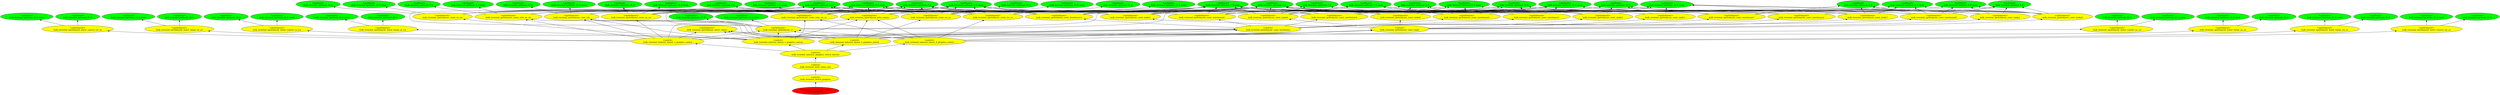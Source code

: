 digraph {
rankdir="BT"
bulk_terminal_spriteset_1_0 [fillcolor=green style="filled" label="<spriteset>\nbulk_terminal_spriteset_1_0"]
bulk_terminal_spriteset_1_0_snow [fillcolor=green style="filled" label="<spriteset>\nbulk_terminal_spriteset_1_0_snow"]
bulk_terminal_spriteset_2_0 [fillcolor=green style="filled" label="<spriteset>\nbulk_terminal_spriteset_2_0"]
bulk_terminal_spriteset_2_0_snow [fillcolor=green style="filled" label="<spriteset>\nbulk_terminal_spriteset_2_0_snow"]
bulk_terminal_spriteset_3_0 [fillcolor=green style="filled" label="<spriteset>\nbulk_terminal_spriteset_3_0"]
bulk_terminal_spriteset_3_0_snow [fillcolor=green style="filled" label="<spriteset>\nbulk_terminal_spriteset_3_0_snow"]
bulk_terminal_spriteset_4_0 [fillcolor=green style="filled" label="<spriteset>\nbulk_terminal_spriteset_4_0"]
bulk_terminal_spriteset_4_0_snow [fillcolor=green style="filled" label="<spriteset>\nbulk_terminal_spriteset_4_0_snow"]
bulk_terminal_spriteset_5_0 [fillcolor=green style="filled" label="<spriteset>\nbulk_terminal_spriteset_5_0"]
bulk_terminal_spriteset_5_0_snow [fillcolor=green style="filled" label="<spriteset>\nbulk_terminal_spriteset_5_0_snow"]
bulk_terminal_spriteset_6_0 [fillcolor=green style="filled" label="<spriteset>\nbulk_terminal_spriteset_6_0"]
bulk_terminal_spriteset_6_0_snow [fillcolor=green style="filled" label="<spriteset>\nbulk_terminal_spriteset_6_0_snow"]
bulk_terminal_spriteset_7_0 [fillcolor=green style="filled" label="<spriteset>\nbulk_terminal_spriteset_7_0"]
bulk_terminal_spriteset_7_0_snow [fillcolor=green style="filled" label="<spriteset>\nbulk_terminal_spriteset_7_0_snow"]
bulk_terminal_spriteset_8_0 [fillcolor=green style="filled" label="<spriteset>\nbulk_terminal_spriteset_8_0"]
bulk_terminal_spriteset_8_0_snow [fillcolor=green style="filled" label="<spriteset>\nbulk_terminal_spriteset_8_0_snow"]
bulk_terminal_spriteset_9_0 [fillcolor=green style="filled" label="<spriteset>\nbulk_terminal_spriteset_9_0"]
bulk_terminal_spriteset_9_0_snow [fillcolor=green style="filled" label="<spriteset>\nbulk_terminal_spriteset_9_0_snow"]
bulk_terminal_spriteset_10_0 [fillcolor=green style="filled" label="<spriteset>\nbulk_terminal_spriteset_10_0"]
bulk_terminal_spriteset_10_0_snow [fillcolor=green style="filled" label="<spriteset>\nbulk_terminal_spriteset_10_0_snow"]
bulk_terminal_spriteset_11_0 [fillcolor=green style="filled" label="<spriteset>\nbulk_terminal_spriteset_11_0"]
bulk_terminal_spriteset_11_0_snow [fillcolor=green style="filled" label="<spriteset>\nbulk_terminal_spriteset_11_0_snow"]
bulk_terminal_spriteset_12_0 [fillcolor=green style="filled" label="<spriteset>\nbulk_terminal_spriteset_12_0"]
bulk_terminal_spriteset_12_0_snow [fillcolor=green style="filled" label="<spriteset>\nbulk_terminal_spriteset_12_0_snow"]
bulk_terminal_spriteset_13_0 [fillcolor=green style="filled" label="<spriteset>\nbulk_terminal_spriteset_13_0"]
bulk_terminal_spriteset_13_0_snow [fillcolor=green style="filled" label="<spriteset>\nbulk_terminal_spriteset_13_0_snow"]
bulk_terminal_spriteset_14_0 [fillcolor=green style="filled" label="<spriteset>\nbulk_terminal_spriteset_14_0"]
bulk_terminal_spriteset_14_0_snow [fillcolor=green style="filled" label="<spriteset>\nbulk_terminal_spriteset_14_0_snow"]
bulk_terminal_spriteset_15_0 [fillcolor=green style="filled" label="<spriteset>\nbulk_terminal_spriteset_15_0"]
bulk_terminal_spriteset_15_0_snow [fillcolor=green style="filled" label="<spriteset>\nbulk_terminal_spriteset_15_0_snow"]
bulk_terminal_spriteset_16_0 [fillcolor=green style="filled" label="<spriteset>\nbulk_terminal_spriteset_16_0"]
bulk_terminal_spriteset_16_0_snow [fillcolor=green style="filled" label="<spriteset>\nbulk_terminal_spriteset_16_0_snow"]
bulk_terminal_spriteset_17_0 [fillcolor=green style="filled" label="<spriteset>\nbulk_terminal_spriteset_17_0"]
bulk_terminal_spriteset_17_0_snow [fillcolor=green style="filled" label="<spriteset>\nbulk_terminal_spriteset_17_0_snow"]
bulk_terminal_spriteset_18_0 [fillcolor=green style="filled" label="<spriteset>\nbulk_terminal_spriteset_18_0"]
bulk_terminal_spriteset_18_0_snow [fillcolor=green style="filled" label="<spriteset>\nbulk_terminal_spriteset_18_0_snow"]
bulk_terminal_spriteset_19_0 [fillcolor=green style="filled" label="<spriteset>\nbulk_terminal_spriteset_19_0"]
bulk_terminal_spriteset_19_0_snow [fillcolor=green style="filled" label="<spriteset>\nbulk_terminal_spriteset_19_0_snow"]
bulk_terminal_spriteset_20_0 [fillcolor=green style="filled" label="<spriteset>\nbulk_terminal_spriteset_20_0"]
bulk_terminal_spriteset_20_0_snow [fillcolor=green style="filled" label="<spriteset>\nbulk_terminal_spriteset_20_0_snow"]
bulk_terminal_spriteset_21_0 [fillcolor=green style="filled" label="<spriteset>\nbulk_terminal_spriteset_21_0"]
bulk_terminal_spriteset_21_0_snow [fillcolor=green style="filled" label="<spriteset>\nbulk_terminal_spriteset_21_0_snow"]
bulk_terminal_spriteset_22_0 [fillcolor=green style="filled" label="<spriteset>\nbulk_terminal_spriteset_22_0"]
bulk_terminal_spriteset_22_0_snow [fillcolor=green style="filled" label="<spriteset>\nbulk_terminal_spriteset_22_0_snow"]
bulk_terminal_spriteset_23_0 [fillcolor=green style="filled" label="<spriteset>\nbulk_terminal_spriteset_23_0"]
bulk_terminal_spriteset_23_0_snow [fillcolor=green style="filled" label="<spriteset>\nbulk_terminal_spriteset_23_0_snow"]
bulk_terminal_spriteset_24_0 [fillcolor=green style="filled" label="<spriteset>\nbulk_terminal_spriteset_24_0"]
bulk_terminal_spriteset_24_0_snow [fillcolor=green style="filled" label="<spriteset>\nbulk_terminal_spriteset_24_0_snow"]
bulk_terminal_spriteset_25_0 [fillcolor=green style="filled" label="<spriteset>\nbulk_terminal_spriteset_25_0"]
bulk_terminal_spriteset_25_0_snow [fillcolor=green style="filled" label="<spriteset>\nbulk_terminal_spriteset_25_0_snow"]
bulk_terminal_spritelayout_crane_rails_nw_se [fillcolor=yellow style="filled" label="<spritelayout>\nbulk_terminal_spritelayout_crane_rails_nw_se"]
bulk_terminal_spritelayout_crane_rails_ne_sw [fillcolor=yellow style="filled" label="<spritelayout>\nbulk_terminal_spritelayout_crane_rails_ne_sw"]
bulk_terminal_spritelayout_11 [fillcolor=yellow style="filled" label="<spritelayout>\nbulk_terminal_spritelayout_11"]
bulk_terminal_spritelayout_water_barge_sw_ne [fillcolor=yellow style="filled" label="<spritelayout>\nbulk_terminal_spritelayout_water_barge_sw_ne"]
bulk_terminal_spritelayout_water_barge_ne_sw [fillcolor=yellow style="filled" label="<spritelayout>\nbulk_terminal_spritelayout_water_barge_ne_sw"]
bulk_terminal_spritelayout_water_barge_se_nw [fillcolor=yellow style="filled" label="<spritelayout>\nbulk_terminal_spritelayout_water_barge_se_nw"]
bulk_terminal_spritelayout_water_barge_nw_se [fillcolor=yellow style="filled" label="<spritelayout>\nbulk_terminal_spritelayout_water_barge_nw_se"]
bulk_terminal_spritelayout_water_empty [fillcolor=yellow style="filled" label="<spritelayout>\nbulk_terminal_spritelayout_water_empty"]
bulk_terminal_spritelayout_water_coaster_ne_sw [fillcolor=yellow style="filled" label="<spritelayout>\nbulk_terminal_spritelayout_water_coaster_ne_sw"]
bulk_terminal_spritelayout_water_coaster_nw_se [fillcolor=yellow style="filled" label="<spritelayout>\nbulk_terminal_spritelayout_water_coaster_nw_se"]
bulk_terminal_spritelayout_water_coaster_se_nw [fillcolor=yellow style="filled" label="<spritelayout>\nbulk_terminal_spritelayout_water_coaster_se_nw"]
bulk_terminal_spritelayout_water_coaster_sw_ne [fillcolor=yellow style="filled" label="<spritelayout>\nbulk_terminal_spritelayout_water_coaster_sw_ne"]
bulk_terminal_spritelayout_cone_silo [fillcolor=yellow style="filled" label="<spritelayout>\nbulk_terminal_spritelayout_cone_silo"]
bulk_terminal_spritelayout_crane_nw_se [fillcolor=yellow style="filled" label="<spritelayout>\nbulk_terminal_spritelayout_crane_nw_se"]
bulk_terminal_spritelayout_crane_sw_ne [fillcolor=yellow style="filled" label="<spritelayout>\nbulk_terminal_spritelayout_crane_sw_ne"]
bulk_terminal_spritelayout_crane_ne_sw [fillcolor=yellow style="filled" label="<spritelayout>\nbulk_terminal_spritelayout_crane_ne_sw"]
bulk_terminal_spritelayout_crane_se_nw [fillcolor=yellow style="filled" label="<spritelayout>\nbulk_terminal_spritelayout_crane_se_nw"]
bulk_terminal_spritelayout_jetty_empty [fillcolor=yellow style="filled" label="<spritelayout>\nbulk_terminal_spritelayout_jetty_empty"]
bulk_terminal_spritelayout_coast_tanks1 [fillcolor=yellow style="filled" label="<spritelayout>\nbulk_terminal_spritelayout_coast_tanks1"]
bulk_terminal_spritelayout_coast_tanks2 [fillcolor=yellow style="filled" label="<spritelayout>\nbulk_terminal_spritelayout_coast_tanks2"]
bulk_terminal_spritelayout_coast_tanks3 [fillcolor=yellow style="filled" label="<spritelayout>\nbulk_terminal_spritelayout_coast_tanks3"]
bulk_terminal_spritelayout_coast_tanks4 [fillcolor=yellow style="filled" label="<spritelayout>\nbulk_terminal_spritelayout_coast_tanks4"]
bulk_terminal_spritelayout_coast_tanks5 [fillcolor=yellow style="filled" label="<spritelayout>\nbulk_terminal_spritelayout_coast_tanks5"]
bulk_terminal_spritelayout_coast_tanks6 [fillcolor=yellow style="filled" label="<spritelayout>\nbulk_terminal_spritelayout_coast_tanks6"]
bulk_terminal_spritelayout_coast_tanks7 [fillcolor=yellow style="filled" label="<spritelayout>\nbulk_terminal_spritelayout_coast_tanks7"]
bulk_terminal_spritelayout_coast_tanks8 [fillcolor=yellow style="filled" label="<spritelayout>\nbulk_terminal_spritelayout_coast_tanks8"]
bulk_terminal_spritelayout_coast_warehouse1 [fillcolor=yellow style="filled" label="<spritelayout>\nbulk_terminal_spritelayout_coast_warehouse1"]
bulk_terminal_spritelayout_coast_warehouse2 [fillcolor=yellow style="filled" label="<spritelayout>\nbulk_terminal_spritelayout_coast_warehouse2"]
bulk_terminal_spritelayout_coast_warehouse3 [fillcolor=yellow style="filled" label="<spritelayout>\nbulk_terminal_spritelayout_coast_warehouse3"]
bulk_terminal_spritelayout_coast_warehouse4 [fillcolor=yellow style="filled" label="<spritelayout>\nbulk_terminal_spritelayout_coast_warehouse4"]
bulk_terminal_spritelayout_coast_warehouse5 [fillcolor=yellow style="filled" label="<spritelayout>\nbulk_terminal_spritelayout_coast_warehouse5"]
bulk_terminal_spritelayout_coast_warehouse6 [fillcolor=yellow style="filled" label="<spritelayout>\nbulk_terminal_spritelayout_coast_warehouse6"]
bulk_terminal_spritelayout_coast_warehouse7 [fillcolor=yellow style="filled" label="<spritelayout>\nbulk_terminal_spritelayout_coast_warehouse7"]
bulk_terminal_spritelayout_coast_warehouse8 [fillcolor=yellow style="filled" label="<spritelayout>\nbulk_terminal_spritelayout_coast_warehouse8"]
bulk_terminal_spritelayout_coast_tanks [fillcolor=yellow style="filled" label="<switch>\nbulk_terminal_spritelayout_coast_tanks"]
bulk_terminal_spritelayout_coast_warehouse [fillcolor=yellow style="filled" label="<switch>\nbulk_terminal_spritelayout_coast_warehouse"]
bulk_terminal_industry_layout_1_graphics_switch [fillcolor=yellow style="filled" label="<switch>\nbulk_terminal_industry_layout_1_graphics_switch"]
bulk_terminal_industry_layout_2_graphics_switch [fillcolor=yellow style="filled" label="<switch>\nbulk_terminal_industry_layout_2_graphics_switch"]
bulk_terminal_industry_layout_3_graphics_switch [fillcolor=yellow style="filled" label="<switch>\nbulk_terminal_industry_layout_3_graphics_switch"]
bulk_terminal_industry_layout_4_graphics_switch [fillcolor=yellow style="filled" label="<switch>\nbulk_terminal_industry_layout_4_graphics_switch"]
bulk_terminal_industry_graphics_switch_layouts [fillcolor=yellow style="filled" label="<switch>\nbulk_terminal_industry_graphics_switch_layouts"]
bulk_terminal_store_temp_vars [fillcolor=yellow style="filled" label="<switch>\nbulk_terminal_store_temp_vars"]
bulk_terminal_switch_graphics [fillcolor=yellow style="filled" label="<switch>\nbulk_terminal_switch_graphics"]
bulk_terminal_tile_1 [fillcolor=red style="filled" label="FEAT_INDUSTRYTILES <222>\nbulk_terminal_tile_1"]
bulk_terminal_spritelayout_coast_tanks5->bulk_terminal_spriteset_6_0_snow
bulk_terminal_spritelayout_crane_nw_se->bulk_terminal_spriteset_15_0
bulk_terminal_spritelayout_crane_se_nw->bulk_terminal_spriteset_1_0
bulk_terminal_spritelayout_coast_tanks8->bulk_terminal_spriteset_1_0_snow
bulk_terminal_spritelayout_coast_tanks1->bulk_terminal_spriteset_1_0_snow
bulk_terminal_spritelayout_coast_tanks->bulk_terminal_spritelayout_coast_tanks6
bulk_terminal_industry_layout_3_graphics_switch->bulk_terminal_spritelayout_coast_tanks
bulk_terminal_spritelayout_crane_ne_sw->bulk_terminal_spriteset_5_0_snow
bulk_terminal_spritelayout_crane_se_nw->bulk_terminal_spriteset_16_0
bulk_terminal_industry_layout_4_graphics_switch->bulk_terminal_spritelayout_water_coaster_nw_se
bulk_terminal_industry_layout_1_graphics_switch->bulk_terminal_spritelayout_crane_se_nw
bulk_terminal_spritelayout_coast_warehouse5->bulk_terminal_spriteset_6_0_snow
bulk_terminal_spritelayout_crane_se_nw->bulk_terminal_spriteset_1_0_snow
bulk_terminal_spritelayout_coast_tanks4->bulk_terminal_spriteset_1_0
bulk_terminal_spritelayout_coast_tanks3->bulk_terminal_spriteset_1_0
bulk_terminal_tile_1->bulk_terminal_switch_graphics
bulk_terminal_spritelayout_cone_silo->bulk_terminal_spriteset_5_0
bulk_terminal_spritelayout_crane_se_nw->bulk_terminal_spriteset_4_0_snow
bulk_terminal_industry_layout_2_graphics_switch->bulk_terminal_spritelayout_cone_silo
bulk_terminal_spritelayout_coast_tanks6->bulk_terminal_spriteset_7_0_snow
bulk_terminal_spritelayout_coast_tanks5->bulk_terminal_spriteset_1_0_snow
bulk_terminal_spritelayout_coast_warehouse8->bulk_terminal_spriteset_13_0_snow
bulk_terminal_spritelayout_crane_nw_se->bulk_terminal_spriteset_4_0_snow
bulk_terminal_spritelayout_crane_rails_ne_sw->bulk_terminal_spriteset_1_0
bulk_terminal_spritelayout_cone_silo->bulk_terminal_spriteset_12_0
bulk_terminal_spritelayout_coast_warehouse1->bulk_terminal_spriteset_1_0_snow
bulk_terminal_industry_layout_2_graphics_switch->bulk_terminal_spritelayout_crane_ne_sw
bulk_terminal_spritelayout_crane_se_nw->bulk_terminal_spriteset_5_0
bulk_terminal_spritelayout_coast_warehouse3->bulk_terminal_spriteset_13_0
bulk_terminal_spritelayout_coast_warehouse7->bulk_terminal_spriteset_13_0
bulk_terminal_spritelayout_cone_silo->bulk_terminal_spriteset_12_0_snow
bulk_terminal_spritelayout_coast_warehouse6->bulk_terminal_spriteset_4_0_snow
bulk_terminal_spritelayout_cone_silo->bulk_terminal_spriteset_1_0_snow
bulk_terminal_spritelayout_cone_silo->bulk_terminal_spriteset_5_0_snow
bulk_terminal_industry_layout_1_graphics_switch->bulk_terminal_spritelayout_jetty_empty
bulk_terminal_spritelayout_coast_tanks4->bulk_terminal_spriteset_6_0_snow
bulk_terminal_spritelayout_coast_tanks4->bulk_terminal_spriteset_6_0
bulk_terminal_industry_layout_4_graphics_switch->bulk_terminal_spritelayout_11
bulk_terminal_spritelayout_coast_tanks5->bulk_terminal_spriteset_10_0_snow
bulk_terminal_spritelayout_jetty_empty->bulk_terminal_spriteset_4_0
bulk_terminal_spritelayout_crane_rails_ne_sw->bulk_terminal_spriteset_1_0_snow
bulk_terminal_spritelayout_crane_ne_sw->bulk_terminal_spriteset_14_0
bulk_terminal_spritelayout_jetty_empty->bulk_terminal_spriteset_5_0_snow
bulk_terminal_spritelayout_crane_nw_se->bulk_terminal_spriteset_1_0
bulk_terminal_spritelayout_coast_tanks3->bulk_terminal_spriteset_4_0_snow
bulk_terminal_spritelayout_crane_rails_nw_se->bulk_terminal_spriteset_4_0
bulk_terminal_spritelayout_coast_tanks8->bulk_terminal_spriteset_10_0_snow
bulk_terminal_spritelayout_coast_tanks3->bulk_terminal_spriteset_1_0_snow
bulk_terminal_spritelayout_coast_warehouse2->bulk_terminal_spriteset_1_0
bulk_terminal_industry_layout_2_graphics_switch->bulk_terminal_spritelayout_crane_rails_ne_sw
bulk_terminal_spritelayout_coast_tanks->bulk_terminal_spritelayout_coast_tanks7
bulk_terminal_spritelayout_coast_tanks->bulk_terminal_spritelayout_coast_tanks4
bulk_terminal_spritelayout_coast_warehouse7->bulk_terminal_spriteset_1_0
bulk_terminal_spritelayout_crane_rails_ne_sw->bulk_terminal_spriteset_4_0
bulk_terminal_industry_layout_3_graphics_switch->bulk_terminal_spritelayout_crane_sw_ne
bulk_terminal_spritelayout_water_barge_sw_ne->bulk_terminal_spriteset_18_0
bulk_terminal_spritelayout_coast_warehouse8->bulk_terminal_spriteset_8_0
bulk_terminal_spritelayout_coast_warehouse6->bulk_terminal_spriteset_4_0
bulk_terminal_spritelayout_coast_tanks2->bulk_terminal_spriteset_10_0_snow
bulk_terminal_spritelayout_crane_ne_sw->bulk_terminal_spriteset_14_0_snow
bulk_terminal_spritelayout_crane_rails_nw_se->bulk_terminal_spriteset_5_0
bulk_terminal_spritelayout_coast_tanks8->bulk_terminal_spriteset_9_0_snow
bulk_terminal_spritelayout_coast_tanks4->bulk_terminal_spriteset_10_0_snow
bulk_terminal_spritelayout_crane_sw_ne->bulk_terminal_spriteset_1_0_snow
bulk_terminal_spritelayout_crane_ne_sw->bulk_terminal_spriteset_1_0
bulk_terminal_industry_layout_4_graphics_switch->bulk_terminal_spritelayout_water_empty
bulk_terminal_spritelayout_coast_tanks7->bulk_terminal_spriteset_8_0_snow
bulk_terminal_spritelayout_water_coaster_nw_se->bulk_terminal_spriteset_23_0_snow
bulk_terminal_spritelayout_coast_tanks1->bulk_terminal_spriteset_10_0_snow
bulk_terminal_spritelayout_coast_tanks8->bulk_terminal_spriteset_1_0
bulk_terminal_industry_layout_1_graphics_switch->bulk_terminal_spritelayout_coast_warehouse
bulk_terminal_spritelayout_coast_warehouse6->bulk_terminal_spriteset_7_0
bulk_terminal_spritelayout_coast_tanks1->bulk_terminal_spriteset_1_0
bulk_terminal_spritelayout_11->bulk_terminal_spriteset_11_0_snow
bulk_terminal_spritelayout_11->bulk_terminal_spriteset_4_0_snow
bulk_terminal_spritelayout_coast_tanks8->bulk_terminal_spriteset_8_0
bulk_terminal_spritelayout_coast_tanks3->bulk_terminal_spriteset_4_0
bulk_terminal_spritelayout_coast_warehouse7->bulk_terminal_spriteset_8_0
bulk_terminal_spritelayout_coast_tanks6->bulk_terminal_spriteset_7_0
bulk_terminal_spritelayout_coast_tanks2->bulk_terminal_spriteset_10_0
bulk_terminal_spritelayout_coast_warehouse5->bulk_terminal_spriteset_7_0
bulk_terminal_spritelayout_coast_warehouse6->bulk_terminal_spriteset_1_0
bulk_terminal_industry_layout_2_graphics_switch->bulk_terminal_spritelayout_water_barge_sw_ne
bulk_terminal_spritelayout_coast_warehouse4->bulk_terminal_spriteset_5_0_snow
bulk_terminal_spritelayout_coast_warehouse3->bulk_terminal_spriteset_5_0_snow
bulk_terminal_spritelayout_coast_tanks7->bulk_terminal_spriteset_1_0
bulk_terminal_spritelayout_crane_sw_ne->bulk_terminal_spriteset_4_0_snow
bulk_terminal_spritelayout_coast_warehouse2->bulk_terminal_spriteset_9_0_snow
bulk_terminal_spritelayout_coast_warehouse3->bulk_terminal_spriteset_13_0_snow
bulk_terminal_spritelayout_water_barge_se_nw->bulk_terminal_spriteset_20_0_snow
bulk_terminal_spritelayout_crane_rails_nw_se->bulk_terminal_spriteset_2_0_snow
bulk_terminal_industry_layout_4_graphics_switch->bulk_terminal_spritelayout_jetty_empty
bulk_terminal_spritelayout_coast_warehouse4->bulk_terminal_spriteset_1_0
bulk_terminal_spritelayout_crane_se_nw->bulk_terminal_spriteset_16_0_snow
bulk_terminal_spritelayout_coast_tanks3->bulk_terminal_spriteset_5_0_snow
bulk_terminal_spritelayout_coast_tanks6->bulk_terminal_spriteset_10_0_snow
bulk_terminal_industry_graphics_switch_layouts->bulk_terminal_industry_layout_2_graphics_switch
bulk_terminal_industry_graphics_switch_layouts->bulk_terminal_industry_layout_3_graphics_switch
bulk_terminal_spritelayout_coast_warehouse7->bulk_terminal_spriteset_13_0_snow
bulk_terminal_spritelayout_crane_sw_ne->bulk_terminal_spriteset_4_0
bulk_terminal_spritelayout_coast_warehouse5->bulk_terminal_spriteset_13_0_snow
bulk_terminal_industry_layout_4_graphics_switch->bulk_terminal_spritelayout_crane_nw_se
bulk_terminal_spritelayout_coast_tanks7->bulk_terminal_spriteset_8_0
bulk_terminal_industry_layout_2_graphics_switch->bulk_terminal_spritelayout_jetty_empty
bulk_terminal_spritelayout_coast_warehouse->bulk_terminal_spritelayout_coast_warehouse8
bulk_terminal_spritelayout_crane_nw_se->bulk_terminal_spriteset_5_0
bulk_terminal_spritelayout_coast_warehouse1->bulk_terminal_spriteset_13_0
bulk_terminal_industry_layout_4_graphics_switch->bulk_terminal_spritelayout_coast_tanks
bulk_terminal_spritelayout_crane_nw_se->bulk_terminal_spriteset_4_0
bulk_terminal_spritelayout_water_barge_nw_se->bulk_terminal_spriteset_21_0_snow
bulk_terminal_spritelayout_jetty_empty->bulk_terminal_spriteset_1_0
bulk_terminal_spritelayout_crane_nw_se->bulk_terminal_spriteset_15_0_snow
bulk_terminal_spritelayout_crane_rails_ne_sw->bulk_terminal_spriteset_3_0_snow
bulk_terminal_spritelayout_coast_warehouse->bulk_terminal_spritelayout_coast_warehouse2
bulk_terminal_spritelayout_crane_ne_sw->bulk_terminal_spriteset_4_0_snow
bulk_terminal_spritelayout_crane_nw_se->bulk_terminal_spriteset_1_0_snow
bulk_terminal_industry_layout_2_graphics_switch->bulk_terminal_spritelayout_11
bulk_terminal_spritelayout_coast_tanks->bulk_terminal_spritelayout_coast_tanks2
bulk_terminal_spritelayout_water_coaster_nw_se->bulk_terminal_spriteset_23_0
bulk_terminal_spritelayout_coast_tanks8->bulk_terminal_spriteset_10_0
bulk_terminal_store_temp_vars->bulk_terminal_industry_graphics_switch_layouts
bulk_terminal_spritelayout_coast_warehouse->bulk_terminal_spritelayout_coast_warehouse6
bulk_terminal_industry_layout_4_graphics_switch->bulk_terminal_spritelayout_coast_warehouse
bulk_terminal_spritelayout_coast_tanks5->bulk_terminal_spriteset_6_0
bulk_terminal_industry_layout_1_graphics_switch->bulk_terminal_spritelayout_water_barge_se_nw
bulk_terminal_spritelayout_coast_tanks8->bulk_terminal_spriteset_8_0_snow
bulk_terminal_spritelayout_coast_warehouse3->bulk_terminal_spriteset_4_0_snow
bulk_terminal_spritelayout_coast_warehouse3->bulk_terminal_spriteset_4_0
bulk_terminal_spritelayout_coast_tanks->bulk_terminal_spritelayout_coast_tanks8
bulk_terminal_spritelayout_coast_warehouse8->bulk_terminal_spriteset_9_0
bulk_terminal_spritelayout_water_coaster_sw_ne->bulk_terminal_spriteset_25_0_snow
bulk_terminal_spritelayout_coast_tanks6->bulk_terminal_spriteset_10_0
bulk_terminal_spritelayout_coast_warehouse8->bulk_terminal_spriteset_9_0_snow
bulk_terminal_spritelayout_coast_warehouse4->bulk_terminal_spriteset_1_0_snow
bulk_terminal_industry_layout_1_graphics_switch->bulk_terminal_spritelayout_crane_rails_nw_se
bulk_terminal_spritelayout_coast_tanks8->bulk_terminal_spriteset_9_0
bulk_terminal_spritelayout_crane_ne_sw->bulk_terminal_spriteset_1_0_snow
bulk_terminal_spritelayout_coast_warehouse2->bulk_terminal_spriteset_13_0
bulk_terminal_spritelayout_water_barge_se_nw->bulk_terminal_spriteset_20_0
bulk_terminal_spritelayout_coast_warehouse->bulk_terminal_spritelayout_coast_warehouse4
bulk_terminal_spritelayout_coast_warehouse7->bulk_terminal_spriteset_8_0_snow
bulk_terminal_spritelayout_crane_rails_ne_sw->bulk_terminal_spriteset_5_0_snow
bulk_terminal_spritelayout_coast_warehouse4->bulk_terminal_spriteset_5_0
bulk_terminal_industry_layout_1_graphics_switch->bulk_terminal_spritelayout_11
bulk_terminal_spritelayout_coast_tanks2->bulk_terminal_spriteset_1_0
bulk_terminal_spritelayout_coast_tanks5->bulk_terminal_spriteset_7_0
bulk_terminal_industry_layout_2_graphics_switch->bulk_terminal_spritelayout_water_empty
bulk_terminal_spritelayout_coast_warehouse3->bulk_terminal_spriteset_1_0_snow
bulk_terminal_spritelayout_crane_se_nw->bulk_terminal_spriteset_5_0_snow
bulk_terminal_spritelayout_coast_tanks->bulk_terminal_spritelayout_coast_tanks5
bulk_terminal_spritelayout_coast_warehouse5->bulk_terminal_spriteset_1_0
bulk_terminal_spritelayout_water_coaster_sw_ne->bulk_terminal_spriteset_25_0
bulk_terminal_industry_layout_3_graphics_switch->bulk_terminal_spritelayout_11
bulk_terminal_spritelayout_crane_ne_sw->bulk_terminal_spriteset_5_0
bulk_terminal_spritelayout_11->bulk_terminal_spriteset_1_0
bulk_terminal_spritelayout_coast_tanks->bulk_terminal_spritelayout_coast_tanks1
bulk_terminal_spritelayout_coast_tanks2->bulk_terminal_spriteset_9_0
bulk_terminal_spritelayout_coast_warehouse7->bulk_terminal_spriteset_1_0_snow
bulk_terminal_spritelayout_coast_warehouse3->bulk_terminal_spriteset_1_0
bulk_terminal_spritelayout_water_barge_ne_sw->bulk_terminal_spriteset_19_0_snow
bulk_terminal_industry_layout_4_graphics_switch->bulk_terminal_spritelayout_water_barge_nw_se
bulk_terminal_industry_layout_3_graphics_switch->bulk_terminal_spritelayout_crane_rails_ne_sw
bulk_terminal_spritelayout_coast_tanks5->bulk_terminal_spriteset_10_0
bulk_terminal_spritelayout_cone_silo->bulk_terminal_spriteset_4_0_snow
bulk_terminal_spritelayout_coast_warehouse8->bulk_terminal_spriteset_13_0
bulk_terminal_spritelayout_coast_tanks4->bulk_terminal_spriteset_5_0
bulk_terminal_spritelayout_cone_silo->bulk_terminal_spriteset_1_0
bulk_terminal_spritelayout_crane_rails_nw_se->bulk_terminal_spriteset_1_0_snow
bulk_terminal_spritelayout_coast_warehouse5->bulk_terminal_spriteset_1_0_snow
bulk_terminal_spritelayout_crane_rails_nw_se->bulk_terminal_spriteset_5_0_snow
bulk_terminal_spritelayout_coast_warehouse5->bulk_terminal_spriteset_6_0
bulk_terminal_spritelayout_water_coaster_ne_sw->bulk_terminal_spriteset_22_0_snow
bulk_terminal_industry_layout_4_graphics_switch->bulk_terminal_spritelayout_crane_rails_nw_se
bulk_terminal_spritelayout_crane_sw_ne->bulk_terminal_spriteset_5_0
bulk_terminal_spritelayout_coast_tanks6->bulk_terminal_spriteset_1_0
bulk_terminal_spritelayout_jetty_empty->bulk_terminal_spriteset_5_0
bulk_terminal_industry_layout_3_graphics_switch->bulk_terminal_spritelayout_coast_warehouse
bulk_terminal_spritelayout_coast_warehouse8->bulk_terminal_spriteset_8_0_snow
bulk_terminal_spritelayout_crane_rails_nw_se->bulk_terminal_spriteset_2_0
bulk_terminal_industry_layout_2_graphics_switch->bulk_terminal_spritelayout_coast_tanks
bulk_terminal_industry_layout_2_graphics_switch->bulk_terminal_spritelayout_water_coaster_sw_ne
bulk_terminal_spritelayout_coast_tanks7->bulk_terminal_spriteset_10_0
bulk_terminal_spritelayout_water_barge_nw_se->bulk_terminal_spriteset_21_0
bulk_terminal_spritelayout_coast_tanks5->bulk_terminal_spriteset_1_0
bulk_terminal_spritelayout_coast_tanks1->bulk_terminal_spriteset_10_0
bulk_terminal_spritelayout_coast_tanks2->bulk_terminal_spriteset_9_0_snow
bulk_terminal_spritelayout_coast_tanks4->bulk_terminal_spriteset_5_0_snow
bulk_terminal_spritelayout_coast_warehouse5->bulk_terminal_spriteset_13_0
bulk_terminal_spritelayout_coast_tanks->bulk_terminal_spritelayout_coast_tanks3
bulk_terminal_spritelayout_coast_tanks7->bulk_terminal_spriteset_1_0_snow
bulk_terminal_spritelayout_coast_warehouse1->bulk_terminal_spriteset_13_0_snow
bulk_terminal_industry_graphics_switch_layouts->bulk_terminal_industry_layout_1_graphics_switch
bulk_terminal_spritelayout_water_coaster_se_nw->bulk_terminal_spriteset_24_0
bulk_terminal_spritelayout_crane_nw_se->bulk_terminal_spriteset_5_0_snow
bulk_terminal_spritelayout_coast_tanks3->bulk_terminal_spriteset_10_0
bulk_terminal_spritelayout_coast_warehouse6->bulk_terminal_spriteset_7_0_snow
bulk_terminal_industry_layout_2_graphics_switch->bulk_terminal_spritelayout_coast_warehouse
bulk_terminal_spritelayout_coast_warehouse6->bulk_terminal_spriteset_13_0_snow
bulk_terminal_industry_layout_1_graphics_switch->bulk_terminal_spritelayout_water_coaster_se_nw
bulk_terminal_spritelayout_coast_warehouse8->bulk_terminal_spriteset_1_0_snow
bulk_terminal_spritelayout_water_barge_ne_sw->bulk_terminal_spriteset_19_0
bulk_terminal_spritelayout_water_coaster_ne_sw->bulk_terminal_spriteset_22_0
bulk_terminal_spritelayout_coast_tanks2->bulk_terminal_spriteset_1_0_snow
bulk_terminal_spritelayout_water_barge_sw_ne->bulk_terminal_spriteset_18_0_snow
bulk_terminal_spritelayout_coast_warehouse2->bulk_terminal_spriteset_13_0_snow
bulk_terminal_spritelayout_coast_tanks4->bulk_terminal_spriteset_1_0_snow
bulk_terminal_spritelayout_coast_warehouse8->bulk_terminal_spriteset_1_0
bulk_terminal_industry_layout_1_graphics_switch->bulk_terminal_spritelayout_water_empty
bulk_terminal_spritelayout_coast_warehouse4->bulk_terminal_spriteset_13_0_snow
bulk_terminal_spritelayout_coast_tanks4->bulk_terminal_spriteset_10_0
bulk_terminal_spritelayout_cone_silo->bulk_terminal_spriteset_4_0
bulk_terminal_industry_layout_4_graphics_switch->bulk_terminal_spritelayout_cone_silo
bulk_terminal_spritelayout_coast_tanks6->bulk_terminal_spriteset_4_0_snow
bulk_terminal_spritelayout_coast_tanks5->bulk_terminal_spriteset_7_0_snow
bulk_terminal_spritelayout_coast_warehouse->bulk_terminal_spritelayout_coast_warehouse1
bulk_terminal_spritelayout_crane_rails_nw_se->bulk_terminal_spriteset_4_0_snow
bulk_terminal_spritelayout_coast_warehouse2->bulk_terminal_spriteset_1_0_snow
bulk_terminal_industry_layout_3_graphics_switch->bulk_terminal_spritelayout_water_barge_ne_sw
bulk_terminal_industry_layout_3_graphics_switch->bulk_terminal_spritelayout_cone_silo
bulk_terminal_spritelayout_coast_warehouse3->bulk_terminal_spriteset_5_0
bulk_terminal_spritelayout_jetty_empty->bulk_terminal_spriteset_1_0_snow
bulk_terminal_industry_layout_3_graphics_switch->bulk_terminal_spritelayout_water_empty
bulk_terminal_spritelayout_coast_warehouse6->bulk_terminal_spriteset_1_0_snow
bulk_terminal_spritelayout_crane_rails_ne_sw->bulk_terminal_spriteset_3_0
bulk_terminal_spritelayout_crane_rails_ne_sw->bulk_terminal_spriteset_4_0_snow
bulk_terminal_spritelayout_crane_sw_ne->bulk_terminal_spriteset_17_0_snow
bulk_terminal_spritelayout_water_coaster_se_nw->bulk_terminal_spriteset_24_0_snow
bulk_terminal_industry_layout_1_graphics_switch->bulk_terminal_spritelayout_cone_silo
bulk_terminal_spritelayout_coast_warehouse4->bulk_terminal_spriteset_6_0_snow
bulk_terminal_spritelayout_crane_ne_sw->bulk_terminal_spriteset_4_0
bulk_terminal_spritelayout_coast_warehouse->bulk_terminal_spritelayout_coast_warehouse5
bulk_terminal_spritelayout_coast_tanks3->bulk_terminal_spriteset_5_0
bulk_terminal_spritelayout_coast_warehouse5->bulk_terminal_spriteset_7_0_snow
bulk_terminal_spritelayout_jetty_empty->bulk_terminal_spriteset_4_0_snow
bulk_terminal_spritelayout_coast_warehouse->bulk_terminal_spritelayout_coast_warehouse3
bulk_terminal_spritelayout_crane_rails_nw_se->bulk_terminal_spriteset_1_0
bulk_terminal_spritelayout_crane_rails_ne_sw->bulk_terminal_spriteset_5_0
bulk_terminal_spritelayout_coast_tanks3->bulk_terminal_spriteset_10_0_snow
bulk_terminal_industry_graphics_switch_layouts->bulk_terminal_industry_layout_4_graphics_switch
bulk_terminal_switch_graphics->bulk_terminal_store_temp_vars
bulk_terminal_spritelayout_crane_se_nw->bulk_terminal_spriteset_4_0
bulk_terminal_spritelayout_coast_tanks6->bulk_terminal_spriteset_1_0_snow
bulk_terminal_spritelayout_coast_warehouse4->bulk_terminal_spriteset_6_0
bulk_terminal_spritelayout_11->bulk_terminal_spriteset_4_0
bulk_terminal_spritelayout_coast_warehouse4->bulk_terminal_spriteset_13_0
bulk_terminal_spritelayout_crane_sw_ne->bulk_terminal_spriteset_5_0_snow
bulk_terminal_spritelayout_coast_tanks7->bulk_terminal_spriteset_10_0_snow
bulk_terminal_spritelayout_crane_sw_ne->bulk_terminal_spriteset_17_0
bulk_terminal_spritelayout_coast_warehouse->bulk_terminal_spritelayout_coast_warehouse7
bulk_terminal_spritelayout_11->bulk_terminal_spriteset_11_0
bulk_terminal_spritelayout_11->bulk_terminal_spriteset_1_0_snow
bulk_terminal_spritelayout_coast_tanks6->bulk_terminal_spriteset_4_0
bulk_terminal_industry_layout_1_graphics_switch->bulk_terminal_spritelayout_coast_tanks
bulk_terminal_industry_layout_3_graphics_switch->bulk_terminal_spritelayout_water_coaster_ne_sw
bulk_terminal_industry_layout_3_graphics_switch->bulk_terminal_spritelayout_jetty_empty
bulk_terminal_spritelayout_coast_warehouse2->bulk_terminal_spriteset_9_0
bulk_terminal_spritelayout_coast_warehouse1->bulk_terminal_spriteset_1_0
bulk_terminal_spritelayout_coast_warehouse6->bulk_terminal_spriteset_13_0
bulk_terminal_spritelayout_crane_sw_ne->bulk_terminal_spriteset_1_0
}
